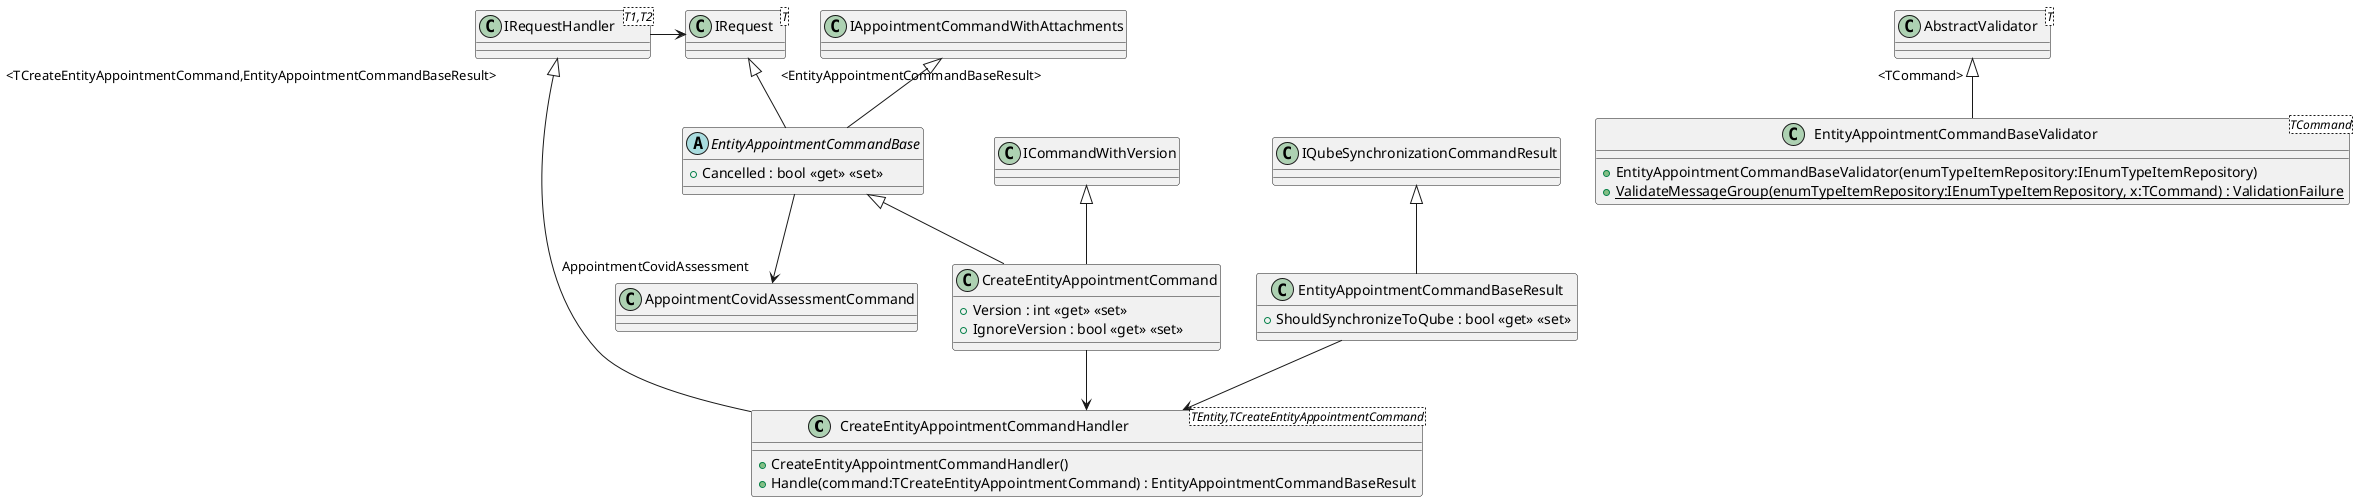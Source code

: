 @startuml
class "CreateEntityAppointmentCommandHandler"<TEntity,TCreateEntityAppointmentCommand> {
'    + CreateEntityAppointmentCommandHandler(entityType:EntityType, entityValidator:IEntityValidator, emailTotalSizeValidator:IEmailTotalSizeValidator, entityRepository:IGenericRepository<TEntity>, contactsMapper:IEntityAppointmentReferenceMapper<AppointmentContact>, negotiatorsMapper:IEntityAppointmentReferenceMapper<User>, appointmentAttachmentsMapper:IAppointmentAttachmentsMapper<TEntity>, currentUserProvider:ICurrentUserProvider, mediator:ISyncMediator, windowsTimeZoneHelper:IWindowsTimeZoneHelper, enumTypeItemRepository:IEnumTypeItemRepository, appointmentOtherAttendeesMapper:IEntityAppointmentOtherAttendeesMapper<AppointmentOtherAttendee>, appointmentMessageMapper:IEntityAppointmentReferenceMapper<AppointmentMessage>, appointmentCovidAssessmentMapper:IAppointmentCovidAssessmentMapper)
    + CreateEntityAppointmentCommandHandler()
    + Handle(command:TCreateEntityAppointmentCommand) : EntityAppointmentCommandBaseResult
}
class "IRequestHandler"<T1,T2> {
}
"IRequestHandler" "<TCreateEntityAppointmentCommand,EntityAppointmentCommandBaseResult>" <|-- "CreateEntityAppointmentCommandHandler"

abstract class EntityAppointmentCommandBase {
    + Cancelled : bool <<get>> <<set>>
}
class "IRequest"<T> {
}
'class "IList"<T> {
'}
'class "List"<T> {
'}
"IRequest" "<EntityAppointmentCommandBaseResult>" <|-- EntityAppointmentCommandBase
IAppointmentCommandWithAttachments <|-- EntityAppointmentCommandBase
'EntityAppointmentCommandBase --> "EntityId" Guid
'EntityAppointmentCommandBase --> "AttachmentEntityType" EntityType
'EntityAppointmentCommandBase --> "StartDateTime" DateTimeOffset
'EntityAppointmentCommandBase --> "EndDateTime" DateTimeOffset
'EntityAppointmentCommandBase --> "Contacts<AppointmentContactCommand>" "IList"
'EntityAppointmentCommandBase o-> "NegotiatorIds<Guid>" "IList"
'EntityAppointmentCommandBase --> "AppointmentEventType" AppointmentEventType
'EntityAppointmentCommandBase --> "Attachments<CreateAttachment>" "IList"
'EntityAppointmentCommandBase o-> "CopiedAttachments<Guid>" "IList"
'EntityAppointmentCommandBase --> "OtherAttendees<CreateUpdateAppointmentOtherAttendeeCommand>" "List"
'EntityAppointmentCommandBase --> "TimeZoneId" Guid
'EntityAppointmentCommandBase o-> "Messages<AppointmentMessageCommand>" "IList"
EntityAppointmentCommandBase --> "AppointmentCovidAssessment" AppointmentCovidAssessmentCommand

class CreateEntityAppointmentCommand {
    + Version : int <<get>> <<set>>
    + IgnoreVersion : bool <<get>> <<set>>
}
EntityAppointmentCommandBase <|-- CreateEntityAppointmentCommand
ICommandWithVersion <|-- CreateEntityAppointmentCommand

class "EntityAppointmentCommandBaseValidator"<TCommand> {
    + EntityAppointmentCommandBaseValidator(enumTypeItemRepository:IEnumTypeItemRepository)
    + {static} ValidateMessageGroup(enumTypeItemRepository:IEnumTypeItemRepository, x:TCommand) : ValidationFailure
}
class "AbstractValidator"<T> {
}
"AbstractValidator" "<TCommand>" <|-- "EntityAppointmentCommandBaseValidator"

class EntityAppointmentCommandBaseResult {
    + ShouldSynchronizeToQube : bool <<get>> <<set>>
}
IQubeSynchronizationCommandResult <|-- EntityAppointmentCommandBaseResult
'EntityAppointmentCommandBaseResult --> "AppointmentId" Guid

IRequest <-Left- IRequestHandler
CreateEntityAppointmentCommand --> CreateEntityAppointmentCommandHandler
EntityAppointmentCommandBaseResult --> CreateEntityAppointmentCommandHandler

@enduml